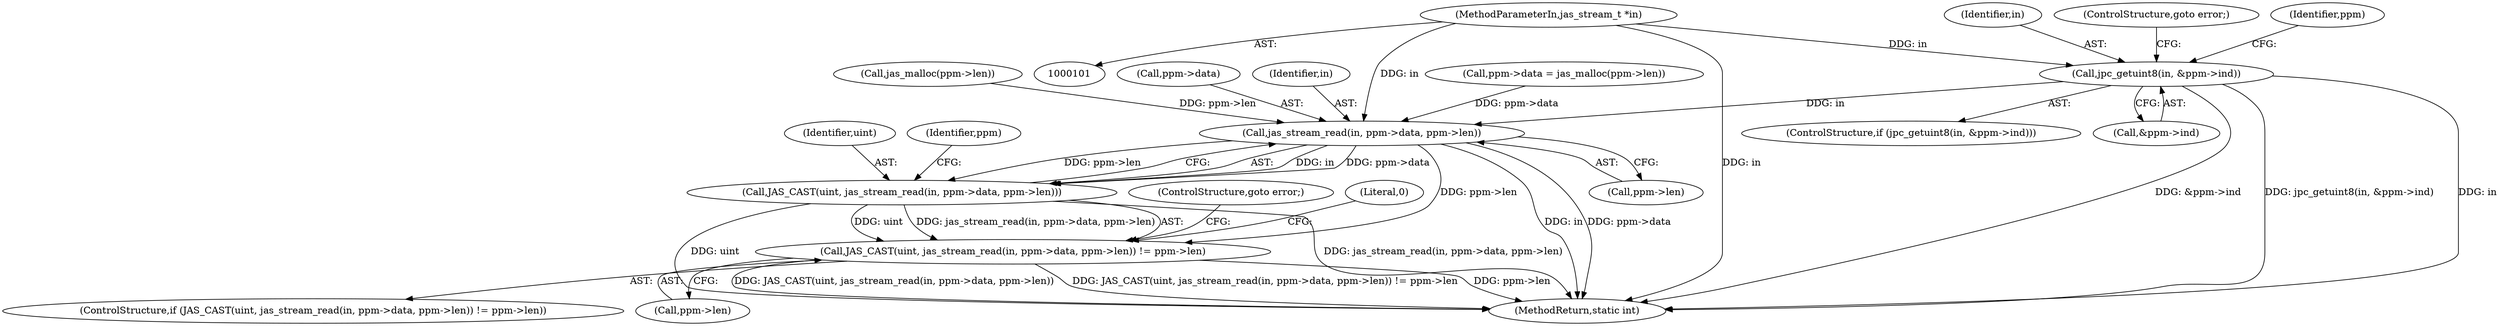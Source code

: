digraph "0_jasper_d42b2388f7f8e0332c846675133acea151fc557a_35@pointer" {
"1000104" [label="(MethodParameterIn,jas_stream_t *in)"];
"1000132" [label="(Call,jpc_getuint8(in, &ppm->ind))"];
"1000172" [label="(Call,jas_stream_read(in, ppm->data, ppm->len))"];
"1000170" [label="(Call,JAS_CAST(uint, jas_stream_read(in, ppm->data, ppm->len)))"];
"1000169" [label="(Call,JAS_CAST(uint, jas_stream_read(in, ppm->data, ppm->len)) != ppm->len)"];
"1000104" [label="(MethodParameterIn,jas_stream_t *in)"];
"1000158" [label="(Call,ppm->data = jas_malloc(ppm->len))"];
"1000142" [label="(Identifier,ppm)"];
"1000162" [label="(Call,jas_malloc(ppm->len))"];
"1000132" [label="(Call,jpc_getuint8(in, &ppm->ind))"];
"1000177" [label="(Call,ppm->len)"];
"1000169" [label="(Call,JAS_CAST(uint, jas_stream_read(in, ppm->data, ppm->len)) != ppm->len)"];
"1000170" [label="(Call,JAS_CAST(uint, jas_stream_read(in, ppm->data, ppm->len)))"];
"1000168" [label="(ControlStructure,if (JAS_CAST(uint, jas_stream_read(in, ppm->data, ppm->len)) != ppm->len))"];
"1000181" [label="(Identifier,ppm)"];
"1000200" [label="(MethodReturn,static int)"];
"1000134" [label="(Call,&ppm->ind)"];
"1000131" [label="(ControlStructure,if (jpc_getuint8(in, &ppm->ind)))"];
"1000174" [label="(Call,ppm->data)"];
"1000133" [label="(Identifier,in)"];
"1000184" [label="(ControlStructure,goto error;)"];
"1000172" [label="(Call,jas_stream_read(in, ppm->data, ppm->len))"];
"1000173" [label="(Identifier,in)"];
"1000180" [label="(Call,ppm->len)"];
"1000193" [label="(Literal,0)"];
"1000139" [label="(ControlStructure,goto error;)"];
"1000171" [label="(Identifier,uint)"];
"1000104" -> "1000101"  [label="AST: "];
"1000104" -> "1000200"  [label="DDG: in"];
"1000104" -> "1000132"  [label="DDG: in"];
"1000104" -> "1000172"  [label="DDG: in"];
"1000132" -> "1000131"  [label="AST: "];
"1000132" -> "1000134"  [label="CFG: "];
"1000133" -> "1000132"  [label="AST: "];
"1000134" -> "1000132"  [label="AST: "];
"1000139" -> "1000132"  [label="CFG: "];
"1000142" -> "1000132"  [label="CFG: "];
"1000132" -> "1000200"  [label="DDG: jpc_getuint8(in, &ppm->ind)"];
"1000132" -> "1000200"  [label="DDG: &ppm->ind"];
"1000132" -> "1000200"  [label="DDG: in"];
"1000132" -> "1000172"  [label="DDG: in"];
"1000172" -> "1000170"  [label="AST: "];
"1000172" -> "1000177"  [label="CFG: "];
"1000173" -> "1000172"  [label="AST: "];
"1000174" -> "1000172"  [label="AST: "];
"1000177" -> "1000172"  [label="AST: "];
"1000170" -> "1000172"  [label="CFG: "];
"1000172" -> "1000200"  [label="DDG: in"];
"1000172" -> "1000200"  [label="DDG: ppm->data"];
"1000172" -> "1000170"  [label="DDG: in"];
"1000172" -> "1000170"  [label="DDG: ppm->data"];
"1000172" -> "1000170"  [label="DDG: ppm->len"];
"1000158" -> "1000172"  [label="DDG: ppm->data"];
"1000162" -> "1000172"  [label="DDG: ppm->len"];
"1000172" -> "1000169"  [label="DDG: ppm->len"];
"1000170" -> "1000169"  [label="AST: "];
"1000171" -> "1000170"  [label="AST: "];
"1000181" -> "1000170"  [label="CFG: "];
"1000170" -> "1000200"  [label="DDG: jas_stream_read(in, ppm->data, ppm->len)"];
"1000170" -> "1000200"  [label="DDG: uint"];
"1000170" -> "1000169"  [label="DDG: uint"];
"1000170" -> "1000169"  [label="DDG: jas_stream_read(in, ppm->data, ppm->len)"];
"1000169" -> "1000168"  [label="AST: "];
"1000169" -> "1000180"  [label="CFG: "];
"1000180" -> "1000169"  [label="AST: "];
"1000184" -> "1000169"  [label="CFG: "];
"1000193" -> "1000169"  [label="CFG: "];
"1000169" -> "1000200"  [label="DDG: JAS_CAST(uint, jas_stream_read(in, ppm->data, ppm->len)) != ppm->len"];
"1000169" -> "1000200"  [label="DDG: ppm->len"];
"1000169" -> "1000200"  [label="DDG: JAS_CAST(uint, jas_stream_read(in, ppm->data, ppm->len))"];
}
